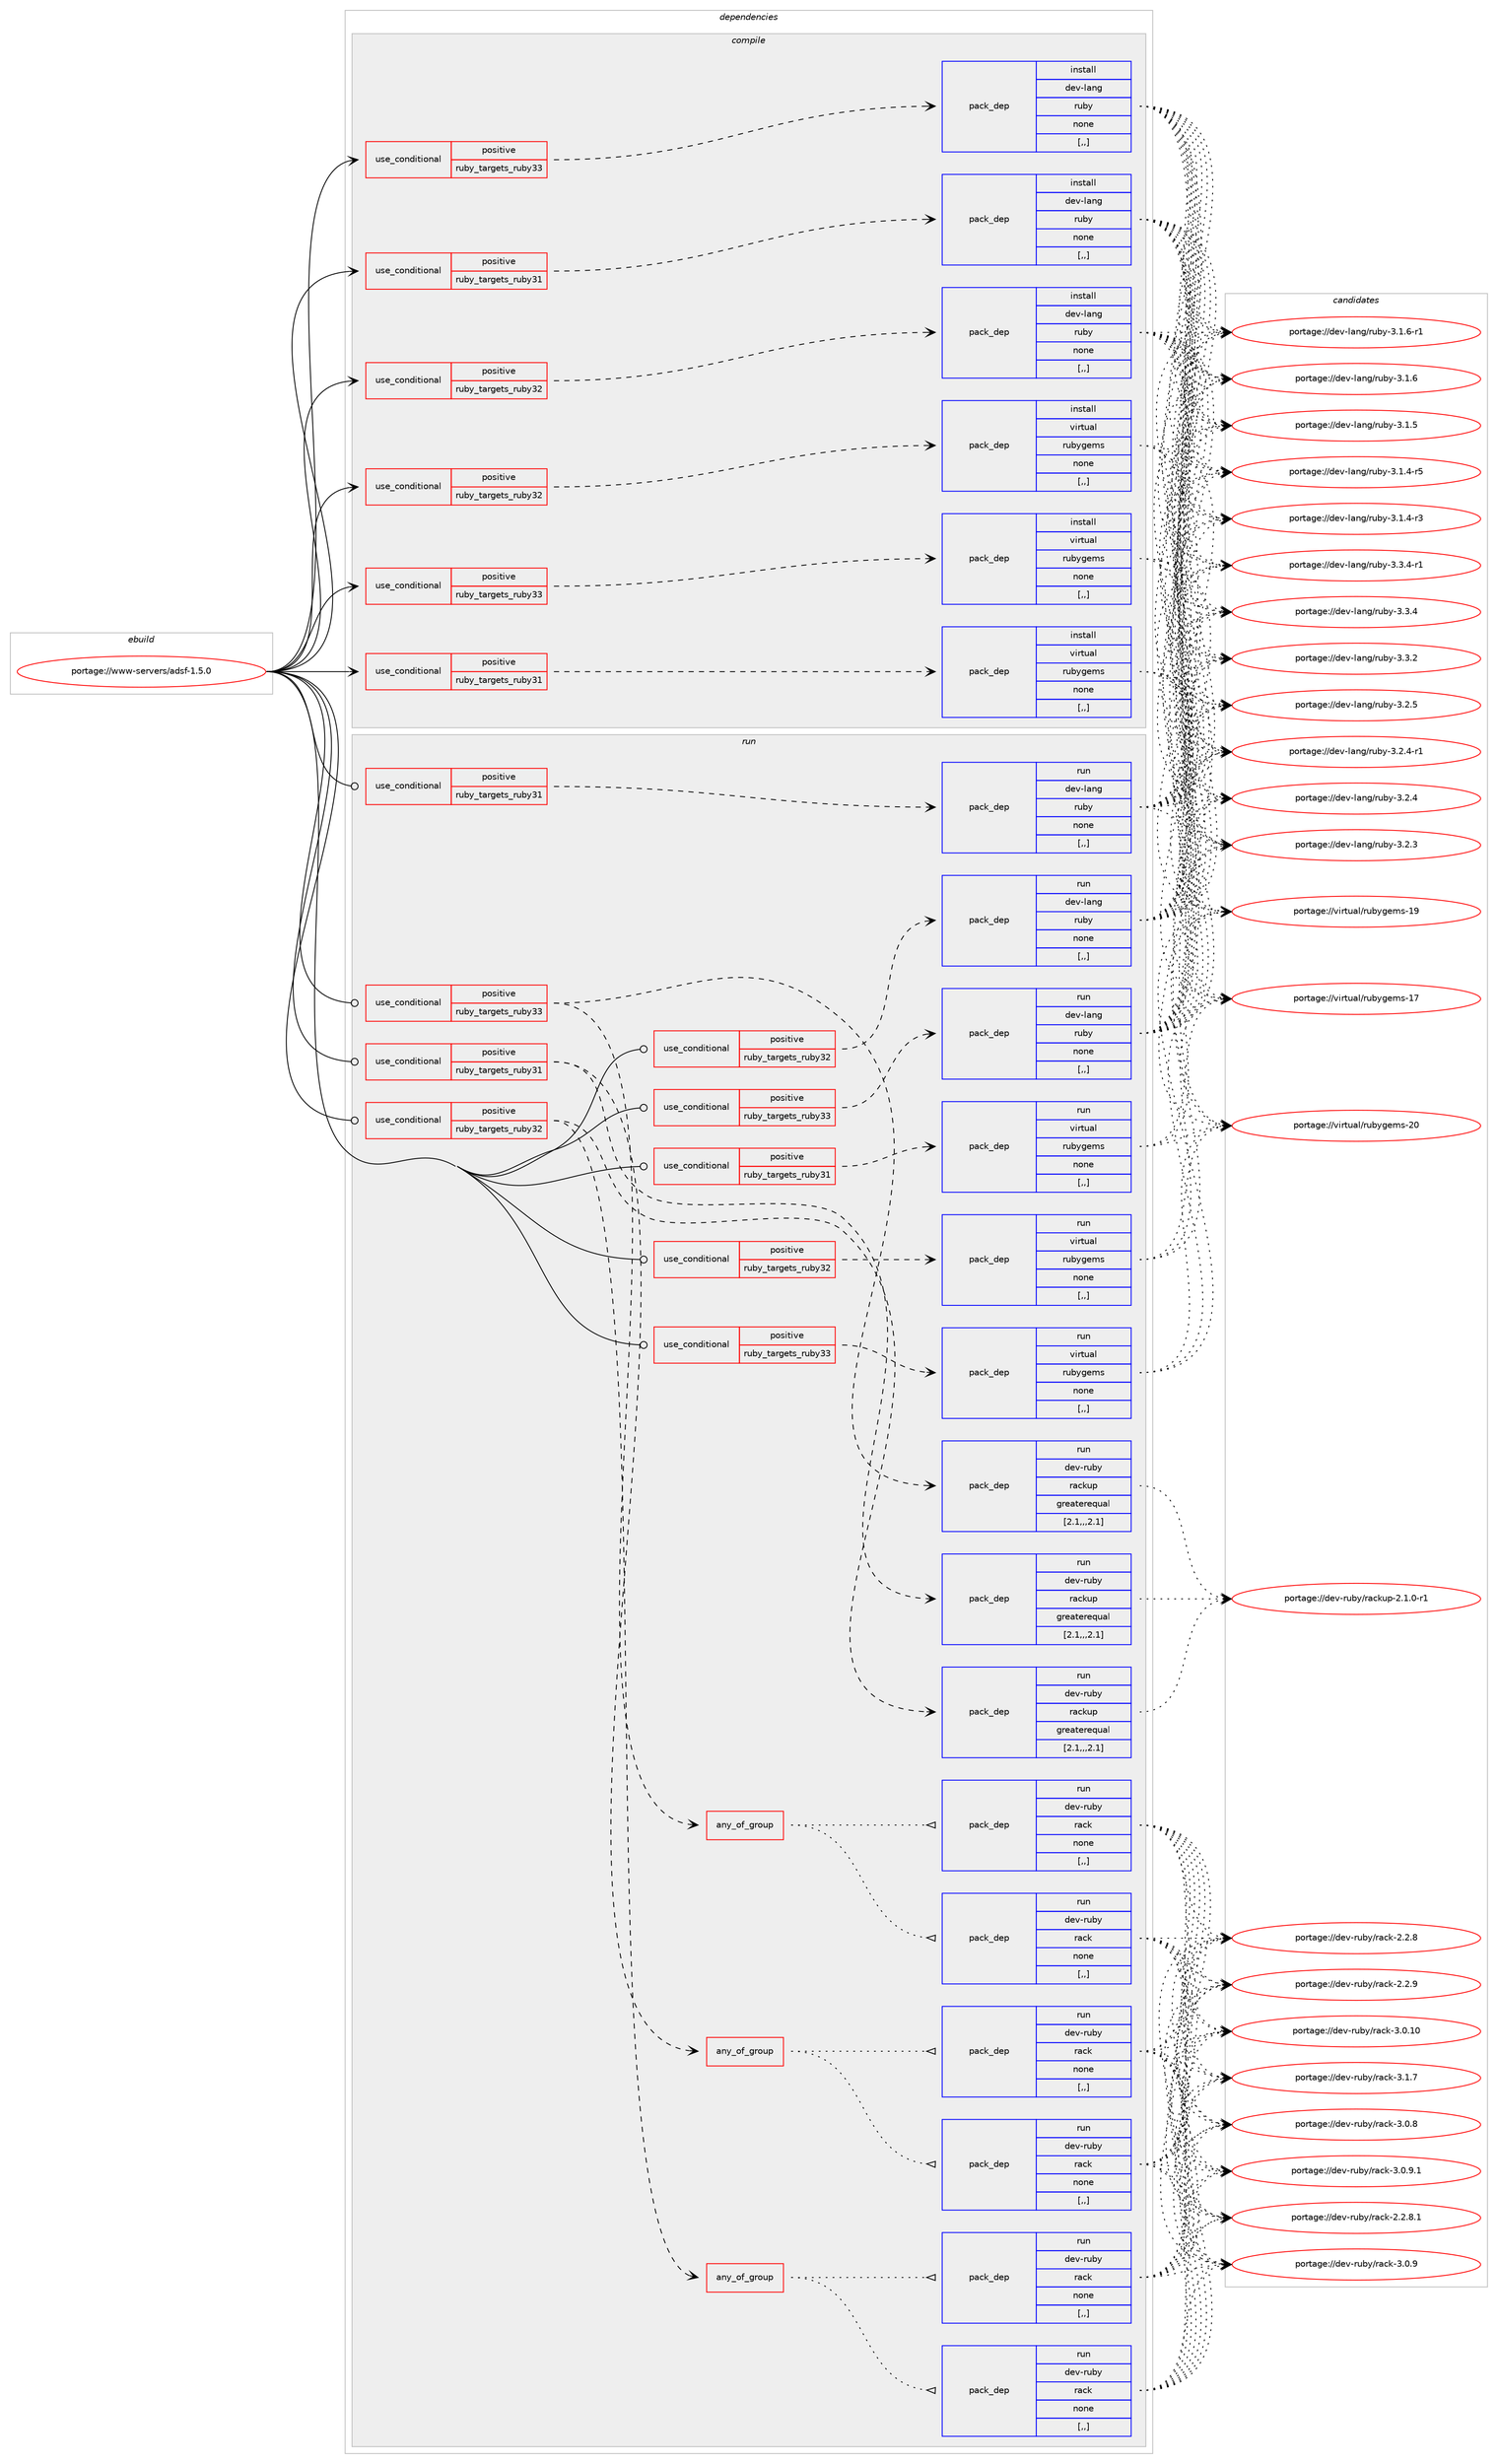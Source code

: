 digraph prolog {

# *************
# Graph options
# *************

newrank=true;
concentrate=true;
compound=true;
graph [rankdir=LR,fontname=Helvetica,fontsize=10,ranksep=1.5];#, ranksep=2.5, nodesep=0.2];
edge  [arrowhead=vee];
node  [fontname=Helvetica,fontsize=10];

# **********
# The ebuild
# **********

subgraph cluster_leftcol {
color=gray;
label=<<i>ebuild</i>>;
id [label="portage://www-servers/adsf-1.5.0", color=red, width=4, href="../www-servers/adsf-1.5.0.svg"];
}

# ****************
# The dependencies
# ****************

subgraph cluster_midcol {
color=gray;
label=<<i>dependencies</i>>;
subgraph cluster_compile {
fillcolor="#eeeeee";
style=filled;
label=<<i>compile</i>>;
subgraph cond120427 {
dependency452611 [label=<<TABLE BORDER="0" CELLBORDER="1" CELLSPACING="0" CELLPADDING="4"><TR><TD ROWSPAN="3" CELLPADDING="10">use_conditional</TD></TR><TR><TD>positive</TD></TR><TR><TD>ruby_targets_ruby31</TD></TR></TABLE>>, shape=none, color=red];
subgraph pack328820 {
dependency452612 [label=<<TABLE BORDER="0" CELLBORDER="1" CELLSPACING="0" CELLPADDING="4" WIDTH="220"><TR><TD ROWSPAN="6" CELLPADDING="30">pack_dep</TD></TR><TR><TD WIDTH="110">install</TD></TR><TR><TD>dev-lang</TD></TR><TR><TD>ruby</TD></TR><TR><TD>none</TD></TR><TR><TD>[,,]</TD></TR></TABLE>>, shape=none, color=blue];
}
dependency452611:e -> dependency452612:w [weight=20,style="dashed",arrowhead="vee"];
}
id:e -> dependency452611:w [weight=20,style="solid",arrowhead="vee"];
subgraph cond120428 {
dependency452613 [label=<<TABLE BORDER="0" CELLBORDER="1" CELLSPACING="0" CELLPADDING="4"><TR><TD ROWSPAN="3" CELLPADDING="10">use_conditional</TD></TR><TR><TD>positive</TD></TR><TR><TD>ruby_targets_ruby31</TD></TR></TABLE>>, shape=none, color=red];
subgraph pack328821 {
dependency452614 [label=<<TABLE BORDER="0" CELLBORDER="1" CELLSPACING="0" CELLPADDING="4" WIDTH="220"><TR><TD ROWSPAN="6" CELLPADDING="30">pack_dep</TD></TR><TR><TD WIDTH="110">install</TD></TR><TR><TD>virtual</TD></TR><TR><TD>rubygems</TD></TR><TR><TD>none</TD></TR><TR><TD>[,,]</TD></TR></TABLE>>, shape=none, color=blue];
}
dependency452613:e -> dependency452614:w [weight=20,style="dashed",arrowhead="vee"];
}
id:e -> dependency452613:w [weight=20,style="solid",arrowhead="vee"];
subgraph cond120429 {
dependency452615 [label=<<TABLE BORDER="0" CELLBORDER="1" CELLSPACING="0" CELLPADDING="4"><TR><TD ROWSPAN="3" CELLPADDING="10">use_conditional</TD></TR><TR><TD>positive</TD></TR><TR><TD>ruby_targets_ruby32</TD></TR></TABLE>>, shape=none, color=red];
subgraph pack328822 {
dependency452616 [label=<<TABLE BORDER="0" CELLBORDER="1" CELLSPACING="0" CELLPADDING="4" WIDTH="220"><TR><TD ROWSPAN="6" CELLPADDING="30">pack_dep</TD></TR><TR><TD WIDTH="110">install</TD></TR><TR><TD>dev-lang</TD></TR><TR><TD>ruby</TD></TR><TR><TD>none</TD></TR><TR><TD>[,,]</TD></TR></TABLE>>, shape=none, color=blue];
}
dependency452615:e -> dependency452616:w [weight=20,style="dashed",arrowhead="vee"];
}
id:e -> dependency452615:w [weight=20,style="solid",arrowhead="vee"];
subgraph cond120430 {
dependency452617 [label=<<TABLE BORDER="0" CELLBORDER="1" CELLSPACING="0" CELLPADDING="4"><TR><TD ROWSPAN="3" CELLPADDING="10">use_conditional</TD></TR><TR><TD>positive</TD></TR><TR><TD>ruby_targets_ruby32</TD></TR></TABLE>>, shape=none, color=red];
subgraph pack328823 {
dependency452618 [label=<<TABLE BORDER="0" CELLBORDER="1" CELLSPACING="0" CELLPADDING="4" WIDTH="220"><TR><TD ROWSPAN="6" CELLPADDING="30">pack_dep</TD></TR><TR><TD WIDTH="110">install</TD></TR><TR><TD>virtual</TD></TR><TR><TD>rubygems</TD></TR><TR><TD>none</TD></TR><TR><TD>[,,]</TD></TR></TABLE>>, shape=none, color=blue];
}
dependency452617:e -> dependency452618:w [weight=20,style="dashed",arrowhead="vee"];
}
id:e -> dependency452617:w [weight=20,style="solid",arrowhead="vee"];
subgraph cond120431 {
dependency452619 [label=<<TABLE BORDER="0" CELLBORDER="1" CELLSPACING="0" CELLPADDING="4"><TR><TD ROWSPAN="3" CELLPADDING="10">use_conditional</TD></TR><TR><TD>positive</TD></TR><TR><TD>ruby_targets_ruby33</TD></TR></TABLE>>, shape=none, color=red];
subgraph pack328824 {
dependency452620 [label=<<TABLE BORDER="0" CELLBORDER="1" CELLSPACING="0" CELLPADDING="4" WIDTH="220"><TR><TD ROWSPAN="6" CELLPADDING="30">pack_dep</TD></TR><TR><TD WIDTH="110">install</TD></TR><TR><TD>dev-lang</TD></TR><TR><TD>ruby</TD></TR><TR><TD>none</TD></TR><TR><TD>[,,]</TD></TR></TABLE>>, shape=none, color=blue];
}
dependency452619:e -> dependency452620:w [weight=20,style="dashed",arrowhead="vee"];
}
id:e -> dependency452619:w [weight=20,style="solid",arrowhead="vee"];
subgraph cond120432 {
dependency452621 [label=<<TABLE BORDER="0" CELLBORDER="1" CELLSPACING="0" CELLPADDING="4"><TR><TD ROWSPAN="3" CELLPADDING="10">use_conditional</TD></TR><TR><TD>positive</TD></TR><TR><TD>ruby_targets_ruby33</TD></TR></TABLE>>, shape=none, color=red];
subgraph pack328825 {
dependency452622 [label=<<TABLE BORDER="0" CELLBORDER="1" CELLSPACING="0" CELLPADDING="4" WIDTH="220"><TR><TD ROWSPAN="6" CELLPADDING="30">pack_dep</TD></TR><TR><TD WIDTH="110">install</TD></TR><TR><TD>virtual</TD></TR><TR><TD>rubygems</TD></TR><TR><TD>none</TD></TR><TR><TD>[,,]</TD></TR></TABLE>>, shape=none, color=blue];
}
dependency452621:e -> dependency452622:w [weight=20,style="dashed",arrowhead="vee"];
}
id:e -> dependency452621:w [weight=20,style="solid",arrowhead="vee"];
}
subgraph cluster_compileandrun {
fillcolor="#eeeeee";
style=filled;
label=<<i>compile and run</i>>;
}
subgraph cluster_run {
fillcolor="#eeeeee";
style=filled;
label=<<i>run</i>>;
subgraph cond120433 {
dependency452623 [label=<<TABLE BORDER="0" CELLBORDER="1" CELLSPACING="0" CELLPADDING="4"><TR><TD ROWSPAN="3" CELLPADDING="10">use_conditional</TD></TR><TR><TD>positive</TD></TR><TR><TD>ruby_targets_ruby31</TD></TR></TABLE>>, shape=none, color=red];
subgraph any3122 {
dependency452624 [label=<<TABLE BORDER="0" CELLBORDER="1" CELLSPACING="0" CELLPADDING="4"><TR><TD CELLPADDING="10">any_of_group</TD></TR></TABLE>>, shape=none, color=red];subgraph pack328826 {
dependency452625 [label=<<TABLE BORDER="0" CELLBORDER="1" CELLSPACING="0" CELLPADDING="4" WIDTH="220"><TR><TD ROWSPAN="6" CELLPADDING="30">pack_dep</TD></TR><TR><TD WIDTH="110">run</TD></TR><TR><TD>dev-ruby</TD></TR><TR><TD>rack</TD></TR><TR><TD>none</TD></TR><TR><TD>[,,]</TD></TR></TABLE>>, shape=none, color=blue];
}
dependency452624:e -> dependency452625:w [weight=20,style="dotted",arrowhead="oinv"];
subgraph pack328827 {
dependency452626 [label=<<TABLE BORDER="0" CELLBORDER="1" CELLSPACING="0" CELLPADDING="4" WIDTH="220"><TR><TD ROWSPAN="6" CELLPADDING="30">pack_dep</TD></TR><TR><TD WIDTH="110">run</TD></TR><TR><TD>dev-ruby</TD></TR><TR><TD>rack</TD></TR><TR><TD>none</TD></TR><TR><TD>[,,]</TD></TR></TABLE>>, shape=none, color=blue];
}
dependency452624:e -> dependency452626:w [weight=20,style="dotted",arrowhead="oinv"];
}
dependency452623:e -> dependency452624:w [weight=20,style="dashed",arrowhead="vee"];
subgraph pack328828 {
dependency452627 [label=<<TABLE BORDER="0" CELLBORDER="1" CELLSPACING="0" CELLPADDING="4" WIDTH="220"><TR><TD ROWSPAN="6" CELLPADDING="30">pack_dep</TD></TR><TR><TD WIDTH="110">run</TD></TR><TR><TD>dev-ruby</TD></TR><TR><TD>rackup</TD></TR><TR><TD>greaterequal</TD></TR><TR><TD>[2.1,,,2.1]</TD></TR></TABLE>>, shape=none, color=blue];
}
dependency452623:e -> dependency452627:w [weight=20,style="dashed",arrowhead="vee"];
}
id:e -> dependency452623:w [weight=20,style="solid",arrowhead="odot"];
subgraph cond120434 {
dependency452628 [label=<<TABLE BORDER="0" CELLBORDER="1" CELLSPACING="0" CELLPADDING="4"><TR><TD ROWSPAN="3" CELLPADDING="10">use_conditional</TD></TR><TR><TD>positive</TD></TR><TR><TD>ruby_targets_ruby31</TD></TR></TABLE>>, shape=none, color=red];
subgraph pack328829 {
dependency452629 [label=<<TABLE BORDER="0" CELLBORDER="1" CELLSPACING="0" CELLPADDING="4" WIDTH="220"><TR><TD ROWSPAN="6" CELLPADDING="30">pack_dep</TD></TR><TR><TD WIDTH="110">run</TD></TR><TR><TD>dev-lang</TD></TR><TR><TD>ruby</TD></TR><TR><TD>none</TD></TR><TR><TD>[,,]</TD></TR></TABLE>>, shape=none, color=blue];
}
dependency452628:e -> dependency452629:w [weight=20,style="dashed",arrowhead="vee"];
}
id:e -> dependency452628:w [weight=20,style="solid",arrowhead="odot"];
subgraph cond120435 {
dependency452630 [label=<<TABLE BORDER="0" CELLBORDER="1" CELLSPACING="0" CELLPADDING="4"><TR><TD ROWSPAN="3" CELLPADDING="10">use_conditional</TD></TR><TR><TD>positive</TD></TR><TR><TD>ruby_targets_ruby31</TD></TR></TABLE>>, shape=none, color=red];
subgraph pack328830 {
dependency452631 [label=<<TABLE BORDER="0" CELLBORDER="1" CELLSPACING="0" CELLPADDING="4" WIDTH="220"><TR><TD ROWSPAN="6" CELLPADDING="30">pack_dep</TD></TR><TR><TD WIDTH="110">run</TD></TR><TR><TD>virtual</TD></TR><TR><TD>rubygems</TD></TR><TR><TD>none</TD></TR><TR><TD>[,,]</TD></TR></TABLE>>, shape=none, color=blue];
}
dependency452630:e -> dependency452631:w [weight=20,style="dashed",arrowhead="vee"];
}
id:e -> dependency452630:w [weight=20,style="solid",arrowhead="odot"];
subgraph cond120436 {
dependency452632 [label=<<TABLE BORDER="0" CELLBORDER="1" CELLSPACING="0" CELLPADDING="4"><TR><TD ROWSPAN="3" CELLPADDING="10">use_conditional</TD></TR><TR><TD>positive</TD></TR><TR><TD>ruby_targets_ruby32</TD></TR></TABLE>>, shape=none, color=red];
subgraph any3123 {
dependency452633 [label=<<TABLE BORDER="0" CELLBORDER="1" CELLSPACING="0" CELLPADDING="4"><TR><TD CELLPADDING="10">any_of_group</TD></TR></TABLE>>, shape=none, color=red];subgraph pack328831 {
dependency452634 [label=<<TABLE BORDER="0" CELLBORDER="1" CELLSPACING="0" CELLPADDING="4" WIDTH="220"><TR><TD ROWSPAN="6" CELLPADDING="30">pack_dep</TD></TR><TR><TD WIDTH="110">run</TD></TR><TR><TD>dev-ruby</TD></TR><TR><TD>rack</TD></TR><TR><TD>none</TD></TR><TR><TD>[,,]</TD></TR></TABLE>>, shape=none, color=blue];
}
dependency452633:e -> dependency452634:w [weight=20,style="dotted",arrowhead="oinv"];
subgraph pack328832 {
dependency452635 [label=<<TABLE BORDER="0" CELLBORDER="1" CELLSPACING="0" CELLPADDING="4" WIDTH="220"><TR><TD ROWSPAN="6" CELLPADDING="30">pack_dep</TD></TR><TR><TD WIDTH="110">run</TD></TR><TR><TD>dev-ruby</TD></TR><TR><TD>rack</TD></TR><TR><TD>none</TD></TR><TR><TD>[,,]</TD></TR></TABLE>>, shape=none, color=blue];
}
dependency452633:e -> dependency452635:w [weight=20,style="dotted",arrowhead="oinv"];
}
dependency452632:e -> dependency452633:w [weight=20,style="dashed",arrowhead="vee"];
subgraph pack328833 {
dependency452636 [label=<<TABLE BORDER="0" CELLBORDER="1" CELLSPACING="0" CELLPADDING="4" WIDTH="220"><TR><TD ROWSPAN="6" CELLPADDING="30">pack_dep</TD></TR><TR><TD WIDTH="110">run</TD></TR><TR><TD>dev-ruby</TD></TR><TR><TD>rackup</TD></TR><TR><TD>greaterequal</TD></TR><TR><TD>[2.1,,,2.1]</TD></TR></TABLE>>, shape=none, color=blue];
}
dependency452632:e -> dependency452636:w [weight=20,style="dashed",arrowhead="vee"];
}
id:e -> dependency452632:w [weight=20,style="solid",arrowhead="odot"];
subgraph cond120437 {
dependency452637 [label=<<TABLE BORDER="0" CELLBORDER="1" CELLSPACING="0" CELLPADDING="4"><TR><TD ROWSPAN="3" CELLPADDING="10">use_conditional</TD></TR><TR><TD>positive</TD></TR><TR><TD>ruby_targets_ruby32</TD></TR></TABLE>>, shape=none, color=red];
subgraph pack328834 {
dependency452638 [label=<<TABLE BORDER="0" CELLBORDER="1" CELLSPACING="0" CELLPADDING="4" WIDTH="220"><TR><TD ROWSPAN="6" CELLPADDING="30">pack_dep</TD></TR><TR><TD WIDTH="110">run</TD></TR><TR><TD>dev-lang</TD></TR><TR><TD>ruby</TD></TR><TR><TD>none</TD></TR><TR><TD>[,,]</TD></TR></TABLE>>, shape=none, color=blue];
}
dependency452637:e -> dependency452638:w [weight=20,style="dashed",arrowhead="vee"];
}
id:e -> dependency452637:w [weight=20,style="solid",arrowhead="odot"];
subgraph cond120438 {
dependency452639 [label=<<TABLE BORDER="0" CELLBORDER="1" CELLSPACING="0" CELLPADDING="4"><TR><TD ROWSPAN="3" CELLPADDING="10">use_conditional</TD></TR><TR><TD>positive</TD></TR><TR><TD>ruby_targets_ruby32</TD></TR></TABLE>>, shape=none, color=red];
subgraph pack328835 {
dependency452640 [label=<<TABLE BORDER="0" CELLBORDER="1" CELLSPACING="0" CELLPADDING="4" WIDTH="220"><TR><TD ROWSPAN="6" CELLPADDING="30">pack_dep</TD></TR><TR><TD WIDTH="110">run</TD></TR><TR><TD>virtual</TD></TR><TR><TD>rubygems</TD></TR><TR><TD>none</TD></TR><TR><TD>[,,]</TD></TR></TABLE>>, shape=none, color=blue];
}
dependency452639:e -> dependency452640:w [weight=20,style="dashed",arrowhead="vee"];
}
id:e -> dependency452639:w [weight=20,style="solid",arrowhead="odot"];
subgraph cond120439 {
dependency452641 [label=<<TABLE BORDER="0" CELLBORDER="1" CELLSPACING="0" CELLPADDING="4"><TR><TD ROWSPAN="3" CELLPADDING="10">use_conditional</TD></TR><TR><TD>positive</TD></TR><TR><TD>ruby_targets_ruby33</TD></TR></TABLE>>, shape=none, color=red];
subgraph any3124 {
dependency452642 [label=<<TABLE BORDER="0" CELLBORDER="1" CELLSPACING="0" CELLPADDING="4"><TR><TD CELLPADDING="10">any_of_group</TD></TR></TABLE>>, shape=none, color=red];subgraph pack328836 {
dependency452643 [label=<<TABLE BORDER="0" CELLBORDER="1" CELLSPACING="0" CELLPADDING="4" WIDTH="220"><TR><TD ROWSPAN="6" CELLPADDING="30">pack_dep</TD></TR><TR><TD WIDTH="110">run</TD></TR><TR><TD>dev-ruby</TD></TR><TR><TD>rack</TD></TR><TR><TD>none</TD></TR><TR><TD>[,,]</TD></TR></TABLE>>, shape=none, color=blue];
}
dependency452642:e -> dependency452643:w [weight=20,style="dotted",arrowhead="oinv"];
subgraph pack328837 {
dependency452644 [label=<<TABLE BORDER="0" CELLBORDER="1" CELLSPACING="0" CELLPADDING="4" WIDTH="220"><TR><TD ROWSPAN="6" CELLPADDING="30">pack_dep</TD></TR><TR><TD WIDTH="110">run</TD></TR><TR><TD>dev-ruby</TD></TR><TR><TD>rack</TD></TR><TR><TD>none</TD></TR><TR><TD>[,,]</TD></TR></TABLE>>, shape=none, color=blue];
}
dependency452642:e -> dependency452644:w [weight=20,style="dotted",arrowhead="oinv"];
}
dependency452641:e -> dependency452642:w [weight=20,style="dashed",arrowhead="vee"];
subgraph pack328838 {
dependency452645 [label=<<TABLE BORDER="0" CELLBORDER="1" CELLSPACING="0" CELLPADDING="4" WIDTH="220"><TR><TD ROWSPAN="6" CELLPADDING="30">pack_dep</TD></TR><TR><TD WIDTH="110">run</TD></TR><TR><TD>dev-ruby</TD></TR><TR><TD>rackup</TD></TR><TR><TD>greaterequal</TD></TR><TR><TD>[2.1,,,2.1]</TD></TR></TABLE>>, shape=none, color=blue];
}
dependency452641:e -> dependency452645:w [weight=20,style="dashed",arrowhead="vee"];
}
id:e -> dependency452641:w [weight=20,style="solid",arrowhead="odot"];
subgraph cond120440 {
dependency452646 [label=<<TABLE BORDER="0" CELLBORDER="1" CELLSPACING="0" CELLPADDING="4"><TR><TD ROWSPAN="3" CELLPADDING="10">use_conditional</TD></TR><TR><TD>positive</TD></TR><TR><TD>ruby_targets_ruby33</TD></TR></TABLE>>, shape=none, color=red];
subgraph pack328839 {
dependency452647 [label=<<TABLE BORDER="0" CELLBORDER="1" CELLSPACING="0" CELLPADDING="4" WIDTH="220"><TR><TD ROWSPAN="6" CELLPADDING="30">pack_dep</TD></TR><TR><TD WIDTH="110">run</TD></TR><TR><TD>dev-lang</TD></TR><TR><TD>ruby</TD></TR><TR><TD>none</TD></TR><TR><TD>[,,]</TD></TR></TABLE>>, shape=none, color=blue];
}
dependency452646:e -> dependency452647:w [weight=20,style="dashed",arrowhead="vee"];
}
id:e -> dependency452646:w [weight=20,style="solid",arrowhead="odot"];
subgraph cond120441 {
dependency452648 [label=<<TABLE BORDER="0" CELLBORDER="1" CELLSPACING="0" CELLPADDING="4"><TR><TD ROWSPAN="3" CELLPADDING="10">use_conditional</TD></TR><TR><TD>positive</TD></TR><TR><TD>ruby_targets_ruby33</TD></TR></TABLE>>, shape=none, color=red];
subgraph pack328840 {
dependency452649 [label=<<TABLE BORDER="0" CELLBORDER="1" CELLSPACING="0" CELLPADDING="4" WIDTH="220"><TR><TD ROWSPAN="6" CELLPADDING="30">pack_dep</TD></TR><TR><TD WIDTH="110">run</TD></TR><TR><TD>virtual</TD></TR><TR><TD>rubygems</TD></TR><TR><TD>none</TD></TR><TR><TD>[,,]</TD></TR></TABLE>>, shape=none, color=blue];
}
dependency452648:e -> dependency452649:w [weight=20,style="dashed",arrowhead="vee"];
}
id:e -> dependency452648:w [weight=20,style="solid",arrowhead="odot"];
}
}

# **************
# The candidates
# **************

subgraph cluster_choices {
rank=same;
color=gray;
label=<<i>candidates</i>>;

subgraph choice328820 {
color=black;
nodesep=1;
choice100101118451089711010347114117981214551465146524511449 [label="portage://dev-lang/ruby-3.3.4-r1", color=red, width=4,href="../dev-lang/ruby-3.3.4-r1.svg"];
choice10010111845108971101034711411798121455146514652 [label="portage://dev-lang/ruby-3.3.4", color=red, width=4,href="../dev-lang/ruby-3.3.4.svg"];
choice10010111845108971101034711411798121455146514650 [label="portage://dev-lang/ruby-3.3.2", color=red, width=4,href="../dev-lang/ruby-3.3.2.svg"];
choice10010111845108971101034711411798121455146504653 [label="portage://dev-lang/ruby-3.2.5", color=red, width=4,href="../dev-lang/ruby-3.2.5.svg"];
choice100101118451089711010347114117981214551465046524511449 [label="portage://dev-lang/ruby-3.2.4-r1", color=red, width=4,href="../dev-lang/ruby-3.2.4-r1.svg"];
choice10010111845108971101034711411798121455146504652 [label="portage://dev-lang/ruby-3.2.4", color=red, width=4,href="../dev-lang/ruby-3.2.4.svg"];
choice10010111845108971101034711411798121455146504651 [label="portage://dev-lang/ruby-3.2.3", color=red, width=4,href="../dev-lang/ruby-3.2.3.svg"];
choice100101118451089711010347114117981214551464946544511449 [label="portage://dev-lang/ruby-3.1.6-r1", color=red, width=4,href="../dev-lang/ruby-3.1.6-r1.svg"];
choice10010111845108971101034711411798121455146494654 [label="portage://dev-lang/ruby-3.1.6", color=red, width=4,href="../dev-lang/ruby-3.1.6.svg"];
choice10010111845108971101034711411798121455146494653 [label="portage://dev-lang/ruby-3.1.5", color=red, width=4,href="../dev-lang/ruby-3.1.5.svg"];
choice100101118451089711010347114117981214551464946524511453 [label="portage://dev-lang/ruby-3.1.4-r5", color=red, width=4,href="../dev-lang/ruby-3.1.4-r5.svg"];
choice100101118451089711010347114117981214551464946524511451 [label="portage://dev-lang/ruby-3.1.4-r3", color=red, width=4,href="../dev-lang/ruby-3.1.4-r3.svg"];
dependency452612:e -> choice100101118451089711010347114117981214551465146524511449:w [style=dotted,weight="100"];
dependency452612:e -> choice10010111845108971101034711411798121455146514652:w [style=dotted,weight="100"];
dependency452612:e -> choice10010111845108971101034711411798121455146514650:w [style=dotted,weight="100"];
dependency452612:e -> choice10010111845108971101034711411798121455146504653:w [style=dotted,weight="100"];
dependency452612:e -> choice100101118451089711010347114117981214551465046524511449:w [style=dotted,weight="100"];
dependency452612:e -> choice10010111845108971101034711411798121455146504652:w [style=dotted,weight="100"];
dependency452612:e -> choice10010111845108971101034711411798121455146504651:w [style=dotted,weight="100"];
dependency452612:e -> choice100101118451089711010347114117981214551464946544511449:w [style=dotted,weight="100"];
dependency452612:e -> choice10010111845108971101034711411798121455146494654:w [style=dotted,weight="100"];
dependency452612:e -> choice10010111845108971101034711411798121455146494653:w [style=dotted,weight="100"];
dependency452612:e -> choice100101118451089711010347114117981214551464946524511453:w [style=dotted,weight="100"];
dependency452612:e -> choice100101118451089711010347114117981214551464946524511451:w [style=dotted,weight="100"];
}
subgraph choice328821 {
color=black;
nodesep=1;
choice118105114116117971084711411798121103101109115455048 [label="portage://virtual/rubygems-20", color=red, width=4,href="../virtual/rubygems-20.svg"];
choice118105114116117971084711411798121103101109115454957 [label="portage://virtual/rubygems-19", color=red, width=4,href="../virtual/rubygems-19.svg"];
choice118105114116117971084711411798121103101109115454955 [label="portage://virtual/rubygems-17", color=red, width=4,href="../virtual/rubygems-17.svg"];
dependency452614:e -> choice118105114116117971084711411798121103101109115455048:w [style=dotted,weight="100"];
dependency452614:e -> choice118105114116117971084711411798121103101109115454957:w [style=dotted,weight="100"];
dependency452614:e -> choice118105114116117971084711411798121103101109115454955:w [style=dotted,weight="100"];
}
subgraph choice328822 {
color=black;
nodesep=1;
choice100101118451089711010347114117981214551465146524511449 [label="portage://dev-lang/ruby-3.3.4-r1", color=red, width=4,href="../dev-lang/ruby-3.3.4-r1.svg"];
choice10010111845108971101034711411798121455146514652 [label="portage://dev-lang/ruby-3.3.4", color=red, width=4,href="../dev-lang/ruby-3.3.4.svg"];
choice10010111845108971101034711411798121455146514650 [label="portage://dev-lang/ruby-3.3.2", color=red, width=4,href="../dev-lang/ruby-3.3.2.svg"];
choice10010111845108971101034711411798121455146504653 [label="portage://dev-lang/ruby-3.2.5", color=red, width=4,href="../dev-lang/ruby-3.2.5.svg"];
choice100101118451089711010347114117981214551465046524511449 [label="portage://dev-lang/ruby-3.2.4-r1", color=red, width=4,href="../dev-lang/ruby-3.2.4-r1.svg"];
choice10010111845108971101034711411798121455146504652 [label="portage://dev-lang/ruby-3.2.4", color=red, width=4,href="../dev-lang/ruby-3.2.4.svg"];
choice10010111845108971101034711411798121455146504651 [label="portage://dev-lang/ruby-3.2.3", color=red, width=4,href="../dev-lang/ruby-3.2.3.svg"];
choice100101118451089711010347114117981214551464946544511449 [label="portage://dev-lang/ruby-3.1.6-r1", color=red, width=4,href="../dev-lang/ruby-3.1.6-r1.svg"];
choice10010111845108971101034711411798121455146494654 [label="portage://dev-lang/ruby-3.1.6", color=red, width=4,href="../dev-lang/ruby-3.1.6.svg"];
choice10010111845108971101034711411798121455146494653 [label="portage://dev-lang/ruby-3.1.5", color=red, width=4,href="../dev-lang/ruby-3.1.5.svg"];
choice100101118451089711010347114117981214551464946524511453 [label="portage://dev-lang/ruby-3.1.4-r5", color=red, width=4,href="../dev-lang/ruby-3.1.4-r5.svg"];
choice100101118451089711010347114117981214551464946524511451 [label="portage://dev-lang/ruby-3.1.4-r3", color=red, width=4,href="../dev-lang/ruby-3.1.4-r3.svg"];
dependency452616:e -> choice100101118451089711010347114117981214551465146524511449:w [style=dotted,weight="100"];
dependency452616:e -> choice10010111845108971101034711411798121455146514652:w [style=dotted,weight="100"];
dependency452616:e -> choice10010111845108971101034711411798121455146514650:w [style=dotted,weight="100"];
dependency452616:e -> choice10010111845108971101034711411798121455146504653:w [style=dotted,weight="100"];
dependency452616:e -> choice100101118451089711010347114117981214551465046524511449:w [style=dotted,weight="100"];
dependency452616:e -> choice10010111845108971101034711411798121455146504652:w [style=dotted,weight="100"];
dependency452616:e -> choice10010111845108971101034711411798121455146504651:w [style=dotted,weight="100"];
dependency452616:e -> choice100101118451089711010347114117981214551464946544511449:w [style=dotted,weight="100"];
dependency452616:e -> choice10010111845108971101034711411798121455146494654:w [style=dotted,weight="100"];
dependency452616:e -> choice10010111845108971101034711411798121455146494653:w [style=dotted,weight="100"];
dependency452616:e -> choice100101118451089711010347114117981214551464946524511453:w [style=dotted,weight="100"];
dependency452616:e -> choice100101118451089711010347114117981214551464946524511451:w [style=dotted,weight="100"];
}
subgraph choice328823 {
color=black;
nodesep=1;
choice118105114116117971084711411798121103101109115455048 [label="portage://virtual/rubygems-20", color=red, width=4,href="../virtual/rubygems-20.svg"];
choice118105114116117971084711411798121103101109115454957 [label="portage://virtual/rubygems-19", color=red, width=4,href="../virtual/rubygems-19.svg"];
choice118105114116117971084711411798121103101109115454955 [label="portage://virtual/rubygems-17", color=red, width=4,href="../virtual/rubygems-17.svg"];
dependency452618:e -> choice118105114116117971084711411798121103101109115455048:w [style=dotted,weight="100"];
dependency452618:e -> choice118105114116117971084711411798121103101109115454957:w [style=dotted,weight="100"];
dependency452618:e -> choice118105114116117971084711411798121103101109115454955:w [style=dotted,weight="100"];
}
subgraph choice328824 {
color=black;
nodesep=1;
choice100101118451089711010347114117981214551465146524511449 [label="portage://dev-lang/ruby-3.3.4-r1", color=red, width=4,href="../dev-lang/ruby-3.3.4-r1.svg"];
choice10010111845108971101034711411798121455146514652 [label="portage://dev-lang/ruby-3.3.4", color=red, width=4,href="../dev-lang/ruby-3.3.4.svg"];
choice10010111845108971101034711411798121455146514650 [label="portage://dev-lang/ruby-3.3.2", color=red, width=4,href="../dev-lang/ruby-3.3.2.svg"];
choice10010111845108971101034711411798121455146504653 [label="portage://dev-lang/ruby-3.2.5", color=red, width=4,href="../dev-lang/ruby-3.2.5.svg"];
choice100101118451089711010347114117981214551465046524511449 [label="portage://dev-lang/ruby-3.2.4-r1", color=red, width=4,href="../dev-lang/ruby-3.2.4-r1.svg"];
choice10010111845108971101034711411798121455146504652 [label="portage://dev-lang/ruby-3.2.4", color=red, width=4,href="../dev-lang/ruby-3.2.4.svg"];
choice10010111845108971101034711411798121455146504651 [label="portage://dev-lang/ruby-3.2.3", color=red, width=4,href="../dev-lang/ruby-3.2.3.svg"];
choice100101118451089711010347114117981214551464946544511449 [label="portage://dev-lang/ruby-3.1.6-r1", color=red, width=4,href="../dev-lang/ruby-3.1.6-r1.svg"];
choice10010111845108971101034711411798121455146494654 [label="portage://dev-lang/ruby-3.1.6", color=red, width=4,href="../dev-lang/ruby-3.1.6.svg"];
choice10010111845108971101034711411798121455146494653 [label="portage://dev-lang/ruby-3.1.5", color=red, width=4,href="../dev-lang/ruby-3.1.5.svg"];
choice100101118451089711010347114117981214551464946524511453 [label="portage://dev-lang/ruby-3.1.4-r5", color=red, width=4,href="../dev-lang/ruby-3.1.4-r5.svg"];
choice100101118451089711010347114117981214551464946524511451 [label="portage://dev-lang/ruby-3.1.4-r3", color=red, width=4,href="../dev-lang/ruby-3.1.4-r3.svg"];
dependency452620:e -> choice100101118451089711010347114117981214551465146524511449:w [style=dotted,weight="100"];
dependency452620:e -> choice10010111845108971101034711411798121455146514652:w [style=dotted,weight="100"];
dependency452620:e -> choice10010111845108971101034711411798121455146514650:w [style=dotted,weight="100"];
dependency452620:e -> choice10010111845108971101034711411798121455146504653:w [style=dotted,weight="100"];
dependency452620:e -> choice100101118451089711010347114117981214551465046524511449:w [style=dotted,weight="100"];
dependency452620:e -> choice10010111845108971101034711411798121455146504652:w [style=dotted,weight="100"];
dependency452620:e -> choice10010111845108971101034711411798121455146504651:w [style=dotted,weight="100"];
dependency452620:e -> choice100101118451089711010347114117981214551464946544511449:w [style=dotted,weight="100"];
dependency452620:e -> choice10010111845108971101034711411798121455146494654:w [style=dotted,weight="100"];
dependency452620:e -> choice10010111845108971101034711411798121455146494653:w [style=dotted,weight="100"];
dependency452620:e -> choice100101118451089711010347114117981214551464946524511453:w [style=dotted,weight="100"];
dependency452620:e -> choice100101118451089711010347114117981214551464946524511451:w [style=dotted,weight="100"];
}
subgraph choice328825 {
color=black;
nodesep=1;
choice118105114116117971084711411798121103101109115455048 [label="portage://virtual/rubygems-20", color=red, width=4,href="../virtual/rubygems-20.svg"];
choice118105114116117971084711411798121103101109115454957 [label="portage://virtual/rubygems-19", color=red, width=4,href="../virtual/rubygems-19.svg"];
choice118105114116117971084711411798121103101109115454955 [label="portage://virtual/rubygems-17", color=red, width=4,href="../virtual/rubygems-17.svg"];
dependency452622:e -> choice118105114116117971084711411798121103101109115455048:w [style=dotted,weight="100"];
dependency452622:e -> choice118105114116117971084711411798121103101109115454957:w [style=dotted,weight="100"];
dependency452622:e -> choice118105114116117971084711411798121103101109115454955:w [style=dotted,weight="100"];
}
subgraph choice328826 {
color=black;
nodesep=1;
choice1001011184511411798121471149799107455146494655 [label="portage://dev-ruby/rack-3.1.7", color=red, width=4,href="../dev-ruby/rack-3.1.7.svg"];
choice100101118451141179812147114979910745514648464948 [label="portage://dev-ruby/rack-3.0.10", color=red, width=4,href="../dev-ruby/rack-3.0.10.svg"];
choice10010111845114117981214711497991074551464846574649 [label="portage://dev-ruby/rack-3.0.9.1", color=red, width=4,href="../dev-ruby/rack-3.0.9.1.svg"];
choice1001011184511411798121471149799107455146484657 [label="portage://dev-ruby/rack-3.0.9", color=red, width=4,href="../dev-ruby/rack-3.0.9.svg"];
choice1001011184511411798121471149799107455146484656 [label="portage://dev-ruby/rack-3.0.8", color=red, width=4,href="../dev-ruby/rack-3.0.8.svg"];
choice1001011184511411798121471149799107455046504657 [label="portage://dev-ruby/rack-2.2.9", color=red, width=4,href="../dev-ruby/rack-2.2.9.svg"];
choice10010111845114117981214711497991074550465046564649 [label="portage://dev-ruby/rack-2.2.8.1", color=red, width=4,href="../dev-ruby/rack-2.2.8.1.svg"];
choice1001011184511411798121471149799107455046504656 [label="portage://dev-ruby/rack-2.2.8", color=red, width=4,href="../dev-ruby/rack-2.2.8.svg"];
dependency452625:e -> choice1001011184511411798121471149799107455146494655:w [style=dotted,weight="100"];
dependency452625:e -> choice100101118451141179812147114979910745514648464948:w [style=dotted,weight="100"];
dependency452625:e -> choice10010111845114117981214711497991074551464846574649:w [style=dotted,weight="100"];
dependency452625:e -> choice1001011184511411798121471149799107455146484657:w [style=dotted,weight="100"];
dependency452625:e -> choice1001011184511411798121471149799107455146484656:w [style=dotted,weight="100"];
dependency452625:e -> choice1001011184511411798121471149799107455046504657:w [style=dotted,weight="100"];
dependency452625:e -> choice10010111845114117981214711497991074550465046564649:w [style=dotted,weight="100"];
dependency452625:e -> choice1001011184511411798121471149799107455046504656:w [style=dotted,weight="100"];
}
subgraph choice328827 {
color=black;
nodesep=1;
choice1001011184511411798121471149799107455146494655 [label="portage://dev-ruby/rack-3.1.7", color=red, width=4,href="../dev-ruby/rack-3.1.7.svg"];
choice100101118451141179812147114979910745514648464948 [label="portage://dev-ruby/rack-3.0.10", color=red, width=4,href="../dev-ruby/rack-3.0.10.svg"];
choice10010111845114117981214711497991074551464846574649 [label="portage://dev-ruby/rack-3.0.9.1", color=red, width=4,href="../dev-ruby/rack-3.0.9.1.svg"];
choice1001011184511411798121471149799107455146484657 [label="portage://dev-ruby/rack-3.0.9", color=red, width=4,href="../dev-ruby/rack-3.0.9.svg"];
choice1001011184511411798121471149799107455146484656 [label="portage://dev-ruby/rack-3.0.8", color=red, width=4,href="../dev-ruby/rack-3.0.8.svg"];
choice1001011184511411798121471149799107455046504657 [label="portage://dev-ruby/rack-2.2.9", color=red, width=4,href="../dev-ruby/rack-2.2.9.svg"];
choice10010111845114117981214711497991074550465046564649 [label="portage://dev-ruby/rack-2.2.8.1", color=red, width=4,href="../dev-ruby/rack-2.2.8.1.svg"];
choice1001011184511411798121471149799107455046504656 [label="portage://dev-ruby/rack-2.2.8", color=red, width=4,href="../dev-ruby/rack-2.2.8.svg"];
dependency452626:e -> choice1001011184511411798121471149799107455146494655:w [style=dotted,weight="100"];
dependency452626:e -> choice100101118451141179812147114979910745514648464948:w [style=dotted,weight="100"];
dependency452626:e -> choice10010111845114117981214711497991074551464846574649:w [style=dotted,weight="100"];
dependency452626:e -> choice1001011184511411798121471149799107455146484657:w [style=dotted,weight="100"];
dependency452626:e -> choice1001011184511411798121471149799107455146484656:w [style=dotted,weight="100"];
dependency452626:e -> choice1001011184511411798121471149799107455046504657:w [style=dotted,weight="100"];
dependency452626:e -> choice10010111845114117981214711497991074550465046564649:w [style=dotted,weight="100"];
dependency452626:e -> choice1001011184511411798121471149799107455046504656:w [style=dotted,weight="100"];
}
subgraph choice328828 {
color=black;
nodesep=1;
choice10010111845114117981214711497991071171124550464946484511449 [label="portage://dev-ruby/rackup-2.1.0-r1", color=red, width=4,href="../dev-ruby/rackup-2.1.0-r1.svg"];
dependency452627:e -> choice10010111845114117981214711497991071171124550464946484511449:w [style=dotted,weight="100"];
}
subgraph choice328829 {
color=black;
nodesep=1;
choice100101118451089711010347114117981214551465146524511449 [label="portage://dev-lang/ruby-3.3.4-r1", color=red, width=4,href="../dev-lang/ruby-3.3.4-r1.svg"];
choice10010111845108971101034711411798121455146514652 [label="portage://dev-lang/ruby-3.3.4", color=red, width=4,href="../dev-lang/ruby-3.3.4.svg"];
choice10010111845108971101034711411798121455146514650 [label="portage://dev-lang/ruby-3.3.2", color=red, width=4,href="../dev-lang/ruby-3.3.2.svg"];
choice10010111845108971101034711411798121455146504653 [label="portage://dev-lang/ruby-3.2.5", color=red, width=4,href="../dev-lang/ruby-3.2.5.svg"];
choice100101118451089711010347114117981214551465046524511449 [label="portage://dev-lang/ruby-3.2.4-r1", color=red, width=4,href="../dev-lang/ruby-3.2.4-r1.svg"];
choice10010111845108971101034711411798121455146504652 [label="portage://dev-lang/ruby-3.2.4", color=red, width=4,href="../dev-lang/ruby-3.2.4.svg"];
choice10010111845108971101034711411798121455146504651 [label="portage://dev-lang/ruby-3.2.3", color=red, width=4,href="../dev-lang/ruby-3.2.3.svg"];
choice100101118451089711010347114117981214551464946544511449 [label="portage://dev-lang/ruby-3.1.6-r1", color=red, width=4,href="../dev-lang/ruby-3.1.6-r1.svg"];
choice10010111845108971101034711411798121455146494654 [label="portage://dev-lang/ruby-3.1.6", color=red, width=4,href="../dev-lang/ruby-3.1.6.svg"];
choice10010111845108971101034711411798121455146494653 [label="portage://dev-lang/ruby-3.1.5", color=red, width=4,href="../dev-lang/ruby-3.1.5.svg"];
choice100101118451089711010347114117981214551464946524511453 [label="portage://dev-lang/ruby-3.1.4-r5", color=red, width=4,href="../dev-lang/ruby-3.1.4-r5.svg"];
choice100101118451089711010347114117981214551464946524511451 [label="portage://dev-lang/ruby-3.1.4-r3", color=red, width=4,href="../dev-lang/ruby-3.1.4-r3.svg"];
dependency452629:e -> choice100101118451089711010347114117981214551465146524511449:w [style=dotted,weight="100"];
dependency452629:e -> choice10010111845108971101034711411798121455146514652:w [style=dotted,weight="100"];
dependency452629:e -> choice10010111845108971101034711411798121455146514650:w [style=dotted,weight="100"];
dependency452629:e -> choice10010111845108971101034711411798121455146504653:w [style=dotted,weight="100"];
dependency452629:e -> choice100101118451089711010347114117981214551465046524511449:w [style=dotted,weight="100"];
dependency452629:e -> choice10010111845108971101034711411798121455146504652:w [style=dotted,weight="100"];
dependency452629:e -> choice10010111845108971101034711411798121455146504651:w [style=dotted,weight="100"];
dependency452629:e -> choice100101118451089711010347114117981214551464946544511449:w [style=dotted,weight="100"];
dependency452629:e -> choice10010111845108971101034711411798121455146494654:w [style=dotted,weight="100"];
dependency452629:e -> choice10010111845108971101034711411798121455146494653:w [style=dotted,weight="100"];
dependency452629:e -> choice100101118451089711010347114117981214551464946524511453:w [style=dotted,weight="100"];
dependency452629:e -> choice100101118451089711010347114117981214551464946524511451:w [style=dotted,weight="100"];
}
subgraph choice328830 {
color=black;
nodesep=1;
choice118105114116117971084711411798121103101109115455048 [label="portage://virtual/rubygems-20", color=red, width=4,href="../virtual/rubygems-20.svg"];
choice118105114116117971084711411798121103101109115454957 [label="portage://virtual/rubygems-19", color=red, width=4,href="../virtual/rubygems-19.svg"];
choice118105114116117971084711411798121103101109115454955 [label="portage://virtual/rubygems-17", color=red, width=4,href="../virtual/rubygems-17.svg"];
dependency452631:e -> choice118105114116117971084711411798121103101109115455048:w [style=dotted,weight="100"];
dependency452631:e -> choice118105114116117971084711411798121103101109115454957:w [style=dotted,weight="100"];
dependency452631:e -> choice118105114116117971084711411798121103101109115454955:w [style=dotted,weight="100"];
}
subgraph choice328831 {
color=black;
nodesep=1;
choice1001011184511411798121471149799107455146494655 [label="portage://dev-ruby/rack-3.1.7", color=red, width=4,href="../dev-ruby/rack-3.1.7.svg"];
choice100101118451141179812147114979910745514648464948 [label="portage://dev-ruby/rack-3.0.10", color=red, width=4,href="../dev-ruby/rack-3.0.10.svg"];
choice10010111845114117981214711497991074551464846574649 [label="portage://dev-ruby/rack-3.0.9.1", color=red, width=4,href="../dev-ruby/rack-3.0.9.1.svg"];
choice1001011184511411798121471149799107455146484657 [label="portage://dev-ruby/rack-3.0.9", color=red, width=4,href="../dev-ruby/rack-3.0.9.svg"];
choice1001011184511411798121471149799107455146484656 [label="portage://dev-ruby/rack-3.0.8", color=red, width=4,href="../dev-ruby/rack-3.0.8.svg"];
choice1001011184511411798121471149799107455046504657 [label="portage://dev-ruby/rack-2.2.9", color=red, width=4,href="../dev-ruby/rack-2.2.9.svg"];
choice10010111845114117981214711497991074550465046564649 [label="portage://dev-ruby/rack-2.2.8.1", color=red, width=4,href="../dev-ruby/rack-2.2.8.1.svg"];
choice1001011184511411798121471149799107455046504656 [label="portage://dev-ruby/rack-2.2.8", color=red, width=4,href="../dev-ruby/rack-2.2.8.svg"];
dependency452634:e -> choice1001011184511411798121471149799107455146494655:w [style=dotted,weight="100"];
dependency452634:e -> choice100101118451141179812147114979910745514648464948:w [style=dotted,weight="100"];
dependency452634:e -> choice10010111845114117981214711497991074551464846574649:w [style=dotted,weight="100"];
dependency452634:e -> choice1001011184511411798121471149799107455146484657:w [style=dotted,weight="100"];
dependency452634:e -> choice1001011184511411798121471149799107455146484656:w [style=dotted,weight="100"];
dependency452634:e -> choice1001011184511411798121471149799107455046504657:w [style=dotted,weight="100"];
dependency452634:e -> choice10010111845114117981214711497991074550465046564649:w [style=dotted,weight="100"];
dependency452634:e -> choice1001011184511411798121471149799107455046504656:w [style=dotted,weight="100"];
}
subgraph choice328832 {
color=black;
nodesep=1;
choice1001011184511411798121471149799107455146494655 [label="portage://dev-ruby/rack-3.1.7", color=red, width=4,href="../dev-ruby/rack-3.1.7.svg"];
choice100101118451141179812147114979910745514648464948 [label="portage://dev-ruby/rack-3.0.10", color=red, width=4,href="../dev-ruby/rack-3.0.10.svg"];
choice10010111845114117981214711497991074551464846574649 [label="portage://dev-ruby/rack-3.0.9.1", color=red, width=4,href="../dev-ruby/rack-3.0.9.1.svg"];
choice1001011184511411798121471149799107455146484657 [label="portage://dev-ruby/rack-3.0.9", color=red, width=4,href="../dev-ruby/rack-3.0.9.svg"];
choice1001011184511411798121471149799107455146484656 [label="portage://dev-ruby/rack-3.0.8", color=red, width=4,href="../dev-ruby/rack-3.0.8.svg"];
choice1001011184511411798121471149799107455046504657 [label="portage://dev-ruby/rack-2.2.9", color=red, width=4,href="../dev-ruby/rack-2.2.9.svg"];
choice10010111845114117981214711497991074550465046564649 [label="portage://dev-ruby/rack-2.2.8.1", color=red, width=4,href="../dev-ruby/rack-2.2.8.1.svg"];
choice1001011184511411798121471149799107455046504656 [label="portage://dev-ruby/rack-2.2.8", color=red, width=4,href="../dev-ruby/rack-2.2.8.svg"];
dependency452635:e -> choice1001011184511411798121471149799107455146494655:w [style=dotted,weight="100"];
dependency452635:e -> choice100101118451141179812147114979910745514648464948:w [style=dotted,weight="100"];
dependency452635:e -> choice10010111845114117981214711497991074551464846574649:w [style=dotted,weight="100"];
dependency452635:e -> choice1001011184511411798121471149799107455146484657:w [style=dotted,weight="100"];
dependency452635:e -> choice1001011184511411798121471149799107455146484656:w [style=dotted,weight="100"];
dependency452635:e -> choice1001011184511411798121471149799107455046504657:w [style=dotted,weight="100"];
dependency452635:e -> choice10010111845114117981214711497991074550465046564649:w [style=dotted,weight="100"];
dependency452635:e -> choice1001011184511411798121471149799107455046504656:w [style=dotted,weight="100"];
}
subgraph choice328833 {
color=black;
nodesep=1;
choice10010111845114117981214711497991071171124550464946484511449 [label="portage://dev-ruby/rackup-2.1.0-r1", color=red, width=4,href="../dev-ruby/rackup-2.1.0-r1.svg"];
dependency452636:e -> choice10010111845114117981214711497991071171124550464946484511449:w [style=dotted,weight="100"];
}
subgraph choice328834 {
color=black;
nodesep=1;
choice100101118451089711010347114117981214551465146524511449 [label="portage://dev-lang/ruby-3.3.4-r1", color=red, width=4,href="../dev-lang/ruby-3.3.4-r1.svg"];
choice10010111845108971101034711411798121455146514652 [label="portage://dev-lang/ruby-3.3.4", color=red, width=4,href="../dev-lang/ruby-3.3.4.svg"];
choice10010111845108971101034711411798121455146514650 [label="portage://dev-lang/ruby-3.3.2", color=red, width=4,href="../dev-lang/ruby-3.3.2.svg"];
choice10010111845108971101034711411798121455146504653 [label="portage://dev-lang/ruby-3.2.5", color=red, width=4,href="../dev-lang/ruby-3.2.5.svg"];
choice100101118451089711010347114117981214551465046524511449 [label="portage://dev-lang/ruby-3.2.4-r1", color=red, width=4,href="../dev-lang/ruby-3.2.4-r1.svg"];
choice10010111845108971101034711411798121455146504652 [label="portage://dev-lang/ruby-3.2.4", color=red, width=4,href="../dev-lang/ruby-3.2.4.svg"];
choice10010111845108971101034711411798121455146504651 [label="portage://dev-lang/ruby-3.2.3", color=red, width=4,href="../dev-lang/ruby-3.2.3.svg"];
choice100101118451089711010347114117981214551464946544511449 [label="portage://dev-lang/ruby-3.1.6-r1", color=red, width=4,href="../dev-lang/ruby-3.1.6-r1.svg"];
choice10010111845108971101034711411798121455146494654 [label="portage://dev-lang/ruby-3.1.6", color=red, width=4,href="../dev-lang/ruby-3.1.6.svg"];
choice10010111845108971101034711411798121455146494653 [label="portage://dev-lang/ruby-3.1.5", color=red, width=4,href="../dev-lang/ruby-3.1.5.svg"];
choice100101118451089711010347114117981214551464946524511453 [label="portage://dev-lang/ruby-3.1.4-r5", color=red, width=4,href="../dev-lang/ruby-3.1.4-r5.svg"];
choice100101118451089711010347114117981214551464946524511451 [label="portage://dev-lang/ruby-3.1.4-r3", color=red, width=4,href="../dev-lang/ruby-3.1.4-r3.svg"];
dependency452638:e -> choice100101118451089711010347114117981214551465146524511449:w [style=dotted,weight="100"];
dependency452638:e -> choice10010111845108971101034711411798121455146514652:w [style=dotted,weight="100"];
dependency452638:e -> choice10010111845108971101034711411798121455146514650:w [style=dotted,weight="100"];
dependency452638:e -> choice10010111845108971101034711411798121455146504653:w [style=dotted,weight="100"];
dependency452638:e -> choice100101118451089711010347114117981214551465046524511449:w [style=dotted,weight="100"];
dependency452638:e -> choice10010111845108971101034711411798121455146504652:w [style=dotted,weight="100"];
dependency452638:e -> choice10010111845108971101034711411798121455146504651:w [style=dotted,weight="100"];
dependency452638:e -> choice100101118451089711010347114117981214551464946544511449:w [style=dotted,weight="100"];
dependency452638:e -> choice10010111845108971101034711411798121455146494654:w [style=dotted,weight="100"];
dependency452638:e -> choice10010111845108971101034711411798121455146494653:w [style=dotted,weight="100"];
dependency452638:e -> choice100101118451089711010347114117981214551464946524511453:w [style=dotted,weight="100"];
dependency452638:e -> choice100101118451089711010347114117981214551464946524511451:w [style=dotted,weight="100"];
}
subgraph choice328835 {
color=black;
nodesep=1;
choice118105114116117971084711411798121103101109115455048 [label="portage://virtual/rubygems-20", color=red, width=4,href="../virtual/rubygems-20.svg"];
choice118105114116117971084711411798121103101109115454957 [label="portage://virtual/rubygems-19", color=red, width=4,href="../virtual/rubygems-19.svg"];
choice118105114116117971084711411798121103101109115454955 [label="portage://virtual/rubygems-17", color=red, width=4,href="../virtual/rubygems-17.svg"];
dependency452640:e -> choice118105114116117971084711411798121103101109115455048:w [style=dotted,weight="100"];
dependency452640:e -> choice118105114116117971084711411798121103101109115454957:w [style=dotted,weight="100"];
dependency452640:e -> choice118105114116117971084711411798121103101109115454955:w [style=dotted,weight="100"];
}
subgraph choice328836 {
color=black;
nodesep=1;
choice1001011184511411798121471149799107455146494655 [label="portage://dev-ruby/rack-3.1.7", color=red, width=4,href="../dev-ruby/rack-3.1.7.svg"];
choice100101118451141179812147114979910745514648464948 [label="portage://dev-ruby/rack-3.0.10", color=red, width=4,href="../dev-ruby/rack-3.0.10.svg"];
choice10010111845114117981214711497991074551464846574649 [label="portage://dev-ruby/rack-3.0.9.1", color=red, width=4,href="../dev-ruby/rack-3.0.9.1.svg"];
choice1001011184511411798121471149799107455146484657 [label="portage://dev-ruby/rack-3.0.9", color=red, width=4,href="../dev-ruby/rack-3.0.9.svg"];
choice1001011184511411798121471149799107455146484656 [label="portage://dev-ruby/rack-3.0.8", color=red, width=4,href="../dev-ruby/rack-3.0.8.svg"];
choice1001011184511411798121471149799107455046504657 [label="portage://dev-ruby/rack-2.2.9", color=red, width=4,href="../dev-ruby/rack-2.2.9.svg"];
choice10010111845114117981214711497991074550465046564649 [label="portage://dev-ruby/rack-2.2.8.1", color=red, width=4,href="../dev-ruby/rack-2.2.8.1.svg"];
choice1001011184511411798121471149799107455046504656 [label="portage://dev-ruby/rack-2.2.8", color=red, width=4,href="../dev-ruby/rack-2.2.8.svg"];
dependency452643:e -> choice1001011184511411798121471149799107455146494655:w [style=dotted,weight="100"];
dependency452643:e -> choice100101118451141179812147114979910745514648464948:w [style=dotted,weight="100"];
dependency452643:e -> choice10010111845114117981214711497991074551464846574649:w [style=dotted,weight="100"];
dependency452643:e -> choice1001011184511411798121471149799107455146484657:w [style=dotted,weight="100"];
dependency452643:e -> choice1001011184511411798121471149799107455146484656:w [style=dotted,weight="100"];
dependency452643:e -> choice1001011184511411798121471149799107455046504657:w [style=dotted,weight="100"];
dependency452643:e -> choice10010111845114117981214711497991074550465046564649:w [style=dotted,weight="100"];
dependency452643:e -> choice1001011184511411798121471149799107455046504656:w [style=dotted,weight="100"];
}
subgraph choice328837 {
color=black;
nodesep=1;
choice1001011184511411798121471149799107455146494655 [label="portage://dev-ruby/rack-3.1.7", color=red, width=4,href="../dev-ruby/rack-3.1.7.svg"];
choice100101118451141179812147114979910745514648464948 [label="portage://dev-ruby/rack-3.0.10", color=red, width=4,href="../dev-ruby/rack-3.0.10.svg"];
choice10010111845114117981214711497991074551464846574649 [label="portage://dev-ruby/rack-3.0.9.1", color=red, width=4,href="../dev-ruby/rack-3.0.9.1.svg"];
choice1001011184511411798121471149799107455146484657 [label="portage://dev-ruby/rack-3.0.9", color=red, width=4,href="../dev-ruby/rack-3.0.9.svg"];
choice1001011184511411798121471149799107455146484656 [label="portage://dev-ruby/rack-3.0.8", color=red, width=4,href="../dev-ruby/rack-3.0.8.svg"];
choice1001011184511411798121471149799107455046504657 [label="portage://dev-ruby/rack-2.2.9", color=red, width=4,href="../dev-ruby/rack-2.2.9.svg"];
choice10010111845114117981214711497991074550465046564649 [label="portage://dev-ruby/rack-2.2.8.1", color=red, width=4,href="../dev-ruby/rack-2.2.8.1.svg"];
choice1001011184511411798121471149799107455046504656 [label="portage://dev-ruby/rack-2.2.8", color=red, width=4,href="../dev-ruby/rack-2.2.8.svg"];
dependency452644:e -> choice1001011184511411798121471149799107455146494655:w [style=dotted,weight="100"];
dependency452644:e -> choice100101118451141179812147114979910745514648464948:w [style=dotted,weight="100"];
dependency452644:e -> choice10010111845114117981214711497991074551464846574649:w [style=dotted,weight="100"];
dependency452644:e -> choice1001011184511411798121471149799107455146484657:w [style=dotted,weight="100"];
dependency452644:e -> choice1001011184511411798121471149799107455146484656:w [style=dotted,weight="100"];
dependency452644:e -> choice1001011184511411798121471149799107455046504657:w [style=dotted,weight="100"];
dependency452644:e -> choice10010111845114117981214711497991074550465046564649:w [style=dotted,weight="100"];
dependency452644:e -> choice1001011184511411798121471149799107455046504656:w [style=dotted,weight="100"];
}
subgraph choice328838 {
color=black;
nodesep=1;
choice10010111845114117981214711497991071171124550464946484511449 [label="portage://dev-ruby/rackup-2.1.0-r1", color=red, width=4,href="../dev-ruby/rackup-2.1.0-r1.svg"];
dependency452645:e -> choice10010111845114117981214711497991071171124550464946484511449:w [style=dotted,weight="100"];
}
subgraph choice328839 {
color=black;
nodesep=1;
choice100101118451089711010347114117981214551465146524511449 [label="portage://dev-lang/ruby-3.3.4-r1", color=red, width=4,href="../dev-lang/ruby-3.3.4-r1.svg"];
choice10010111845108971101034711411798121455146514652 [label="portage://dev-lang/ruby-3.3.4", color=red, width=4,href="../dev-lang/ruby-3.3.4.svg"];
choice10010111845108971101034711411798121455146514650 [label="portage://dev-lang/ruby-3.3.2", color=red, width=4,href="../dev-lang/ruby-3.3.2.svg"];
choice10010111845108971101034711411798121455146504653 [label="portage://dev-lang/ruby-3.2.5", color=red, width=4,href="../dev-lang/ruby-3.2.5.svg"];
choice100101118451089711010347114117981214551465046524511449 [label="portage://dev-lang/ruby-3.2.4-r1", color=red, width=4,href="../dev-lang/ruby-3.2.4-r1.svg"];
choice10010111845108971101034711411798121455146504652 [label="portage://dev-lang/ruby-3.2.4", color=red, width=4,href="../dev-lang/ruby-3.2.4.svg"];
choice10010111845108971101034711411798121455146504651 [label="portage://dev-lang/ruby-3.2.3", color=red, width=4,href="../dev-lang/ruby-3.2.3.svg"];
choice100101118451089711010347114117981214551464946544511449 [label="portage://dev-lang/ruby-3.1.6-r1", color=red, width=4,href="../dev-lang/ruby-3.1.6-r1.svg"];
choice10010111845108971101034711411798121455146494654 [label="portage://dev-lang/ruby-3.1.6", color=red, width=4,href="../dev-lang/ruby-3.1.6.svg"];
choice10010111845108971101034711411798121455146494653 [label="portage://dev-lang/ruby-3.1.5", color=red, width=4,href="../dev-lang/ruby-3.1.5.svg"];
choice100101118451089711010347114117981214551464946524511453 [label="portage://dev-lang/ruby-3.1.4-r5", color=red, width=4,href="../dev-lang/ruby-3.1.4-r5.svg"];
choice100101118451089711010347114117981214551464946524511451 [label="portage://dev-lang/ruby-3.1.4-r3", color=red, width=4,href="../dev-lang/ruby-3.1.4-r3.svg"];
dependency452647:e -> choice100101118451089711010347114117981214551465146524511449:w [style=dotted,weight="100"];
dependency452647:e -> choice10010111845108971101034711411798121455146514652:w [style=dotted,weight="100"];
dependency452647:e -> choice10010111845108971101034711411798121455146514650:w [style=dotted,weight="100"];
dependency452647:e -> choice10010111845108971101034711411798121455146504653:w [style=dotted,weight="100"];
dependency452647:e -> choice100101118451089711010347114117981214551465046524511449:w [style=dotted,weight="100"];
dependency452647:e -> choice10010111845108971101034711411798121455146504652:w [style=dotted,weight="100"];
dependency452647:e -> choice10010111845108971101034711411798121455146504651:w [style=dotted,weight="100"];
dependency452647:e -> choice100101118451089711010347114117981214551464946544511449:w [style=dotted,weight="100"];
dependency452647:e -> choice10010111845108971101034711411798121455146494654:w [style=dotted,weight="100"];
dependency452647:e -> choice10010111845108971101034711411798121455146494653:w [style=dotted,weight="100"];
dependency452647:e -> choice100101118451089711010347114117981214551464946524511453:w [style=dotted,weight="100"];
dependency452647:e -> choice100101118451089711010347114117981214551464946524511451:w [style=dotted,weight="100"];
}
subgraph choice328840 {
color=black;
nodesep=1;
choice118105114116117971084711411798121103101109115455048 [label="portage://virtual/rubygems-20", color=red, width=4,href="../virtual/rubygems-20.svg"];
choice118105114116117971084711411798121103101109115454957 [label="portage://virtual/rubygems-19", color=red, width=4,href="../virtual/rubygems-19.svg"];
choice118105114116117971084711411798121103101109115454955 [label="portage://virtual/rubygems-17", color=red, width=4,href="../virtual/rubygems-17.svg"];
dependency452649:e -> choice118105114116117971084711411798121103101109115455048:w [style=dotted,weight="100"];
dependency452649:e -> choice118105114116117971084711411798121103101109115454957:w [style=dotted,weight="100"];
dependency452649:e -> choice118105114116117971084711411798121103101109115454955:w [style=dotted,weight="100"];
}
}

}
